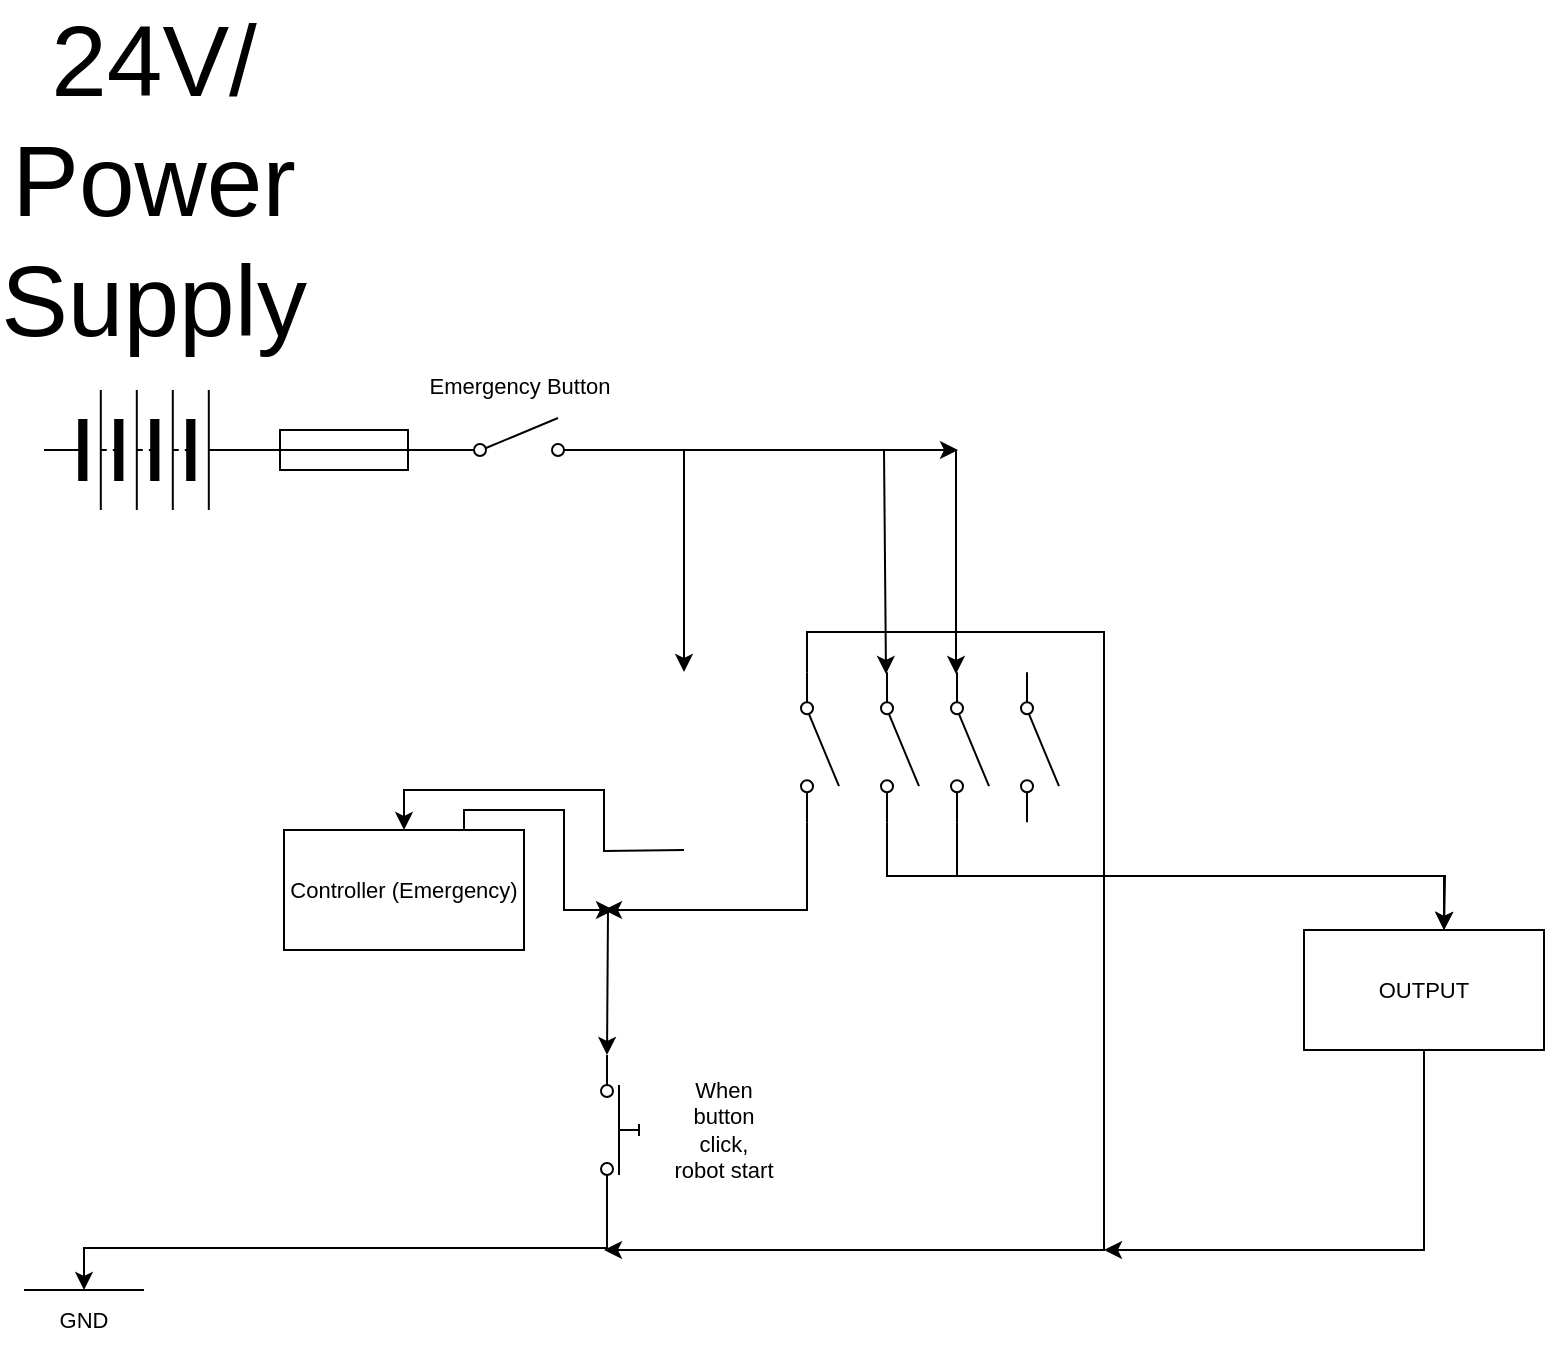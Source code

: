 <mxfile version="20.4.0" type="github">
  <diagram id="FEKaMDVxbN-FaZEXxsOO" name="第 1 页">
    <mxGraphModel dx="1422" dy="1907" grid="1" gridSize="10" guides="1" tooltips="1" connect="1" arrows="1" fold="1" page="1" pageScale="1" pageWidth="827" pageHeight="1169" math="0" shadow="0">
      <root>
        <mxCell id="0" />
        <mxCell id="1" parent="0" />
        <mxCell id="IlgkVR0ljyAEe_TqYs28-63" style="edgeStyle=orthogonalEdgeStyle;rounded=0;orthogonalLoop=1;jettySize=auto;html=1;entryX=0.5;entryY=0;entryDx=0;entryDy=0;fontSize=11;" edge="1" parent="1" target="IlgkVR0ljyAEe_TqYs28-16">
          <mxGeometry relative="1" as="geometry">
            <mxPoint x="370" y="260" as="sourcePoint" />
          </mxGeometry>
        </mxCell>
        <mxCell id="IlgkVR0ljyAEe_TqYs28-67" style="edgeStyle=orthogonalEdgeStyle;rounded=0;orthogonalLoop=1;jettySize=auto;html=1;exitX=1;exitY=0.8;exitDx=0;exitDy=0;fontSize=11;" edge="1" parent="1" source="IlgkVR0ljyAEe_TqYs28-5">
          <mxGeometry relative="1" as="geometry">
            <mxPoint x="330" y="290" as="targetPoint" />
            <Array as="points">
              <mxPoint x="432" y="290" />
            </Array>
          </mxGeometry>
        </mxCell>
        <mxCell id="IlgkVR0ljyAEe_TqYs28-2" value="" style="shape=image;verticalLabelPosition=bottom;labelBackgroundColor=default;verticalAlign=top;aspect=fixed;imageAspect=0;image=https://upload.wikimedia.org/wikipedia/commons/thumb/9/92/SPST-NO_relay_symbol.svg/1200px-SPST-NO_relay_symbol.svg.png;" vertex="1" parent="1">
          <mxGeometry x="360" y="160" width="69" height="97.24" as="geometry" />
        </mxCell>
        <mxCell id="IlgkVR0ljyAEe_TqYs28-38" style="edgeStyle=orthogonalEdgeStyle;rounded=0;orthogonalLoop=1;jettySize=auto;html=1;exitX=0;exitY=0.8;exitDx=0;exitDy=0;fontSize=11;" edge="1" parent="1" source="IlgkVR0ljyAEe_TqYs28-5">
          <mxGeometry relative="1" as="geometry">
            <mxPoint x="330" y="460" as="targetPoint" />
            <Array as="points">
              <mxPoint x="432" y="151" />
              <mxPoint x="580" y="151" />
              <mxPoint x="580" y="460" />
            </Array>
          </mxGeometry>
        </mxCell>
        <mxCell id="IlgkVR0ljyAEe_TqYs28-5" value="" style="shape=mxgraph.electrical.electro-mechanical.singleSwitch;aspect=fixed;elSwitchState=off;rotation=-90;direction=west;" vertex="1" parent="1">
          <mxGeometry x="400" y="198.62" width="75" height="20" as="geometry" />
        </mxCell>
        <mxCell id="IlgkVR0ljyAEe_TqYs28-52" style="edgeStyle=orthogonalEdgeStyle;rounded=0;orthogonalLoop=1;jettySize=auto;html=1;exitX=1;exitY=0.8;exitDx=0;exitDy=0;fontSize=11;" edge="1" parent="1" source="IlgkVR0ljyAEe_TqYs28-6">
          <mxGeometry relative="1" as="geometry">
            <mxPoint x="750" y="300" as="targetPoint" />
          </mxGeometry>
        </mxCell>
        <mxCell id="IlgkVR0ljyAEe_TqYs28-6" value="" style="shape=mxgraph.electrical.electro-mechanical.singleSwitch;aspect=fixed;elSwitchState=off;rotation=-90;direction=west;" vertex="1" parent="1">
          <mxGeometry x="440" y="198.62" width="75" height="20" as="geometry" />
        </mxCell>
        <mxCell id="IlgkVR0ljyAEe_TqYs28-53" style="edgeStyle=orthogonalEdgeStyle;rounded=0;orthogonalLoop=1;jettySize=auto;html=1;exitX=1;exitY=0.8;exitDx=0;exitDy=0;fontSize=11;" edge="1" parent="1" source="IlgkVR0ljyAEe_TqYs28-7">
          <mxGeometry relative="1" as="geometry">
            <mxPoint x="750" y="300" as="targetPoint" />
            <Array as="points">
              <mxPoint x="507" y="273" />
              <mxPoint x="750" y="273" />
            </Array>
          </mxGeometry>
        </mxCell>
        <mxCell id="IlgkVR0ljyAEe_TqYs28-7" value="" style="shape=mxgraph.electrical.electro-mechanical.singleSwitch;aspect=fixed;elSwitchState=off;rotation=-90;direction=west;" vertex="1" parent="1">
          <mxGeometry x="475" y="198.62" width="75" height="20" as="geometry" />
        </mxCell>
        <mxCell id="IlgkVR0ljyAEe_TqYs28-8" value="" style="shape=mxgraph.electrical.electro-mechanical.singleSwitch;aspect=fixed;elSwitchState=off;rotation=-90;direction=west;" vertex="1" parent="1">
          <mxGeometry x="510" y="198.62" width="75" height="20" as="geometry" />
        </mxCell>
        <mxCell id="IlgkVR0ljyAEe_TqYs28-9" value="" style="pointerEvents=1;verticalLabelPosition=bottom;shadow=0;dashed=0;align=center;html=1;verticalAlign=top;shape=mxgraph.electrical.miscellaneous.batteryStack;" vertex="1" parent="1">
          <mxGeometry x="50" y="30" width="100" height="60" as="geometry" />
        </mxCell>
        <mxCell id="IlgkVR0ljyAEe_TqYs28-10" value="&lt;font style=&quot;font-size: 50px;&quot;&gt;24V/&lt;br&gt;Power Supply&lt;/font&gt;" style="text;html=1;strokeColor=none;fillColor=none;align=center;verticalAlign=middle;whiteSpace=wrap;rounded=0;" vertex="1" parent="1">
          <mxGeometry x="50" y="-110" width="110" height="70" as="geometry" />
        </mxCell>
        <mxCell id="IlgkVR0ljyAEe_TqYs28-11" value="" style="pointerEvents=1;verticalLabelPosition=bottom;shadow=0;dashed=0;align=center;html=1;verticalAlign=top;shape=mxgraph.electrical.miscellaneous.fuse_2;fontSize=50;" vertex="1" parent="1">
          <mxGeometry x="150" y="50" width="100" height="20" as="geometry" />
        </mxCell>
        <mxCell id="IlgkVR0ljyAEe_TqYs28-15" value="&lt;font style=&quot;font-size: 11px;&quot;&gt;Emergency Button&lt;/font&gt;" style="text;html=1;strokeColor=none;fillColor=none;align=center;verticalAlign=middle;whiteSpace=wrap;rounded=0;fontSize=49;" vertex="1" parent="1">
          <mxGeometry x="231.5" y="10" width="112" height="10" as="geometry" />
        </mxCell>
        <mxCell id="IlgkVR0ljyAEe_TqYs28-65" style="edgeStyle=orthogonalEdgeStyle;rounded=0;orthogonalLoop=1;jettySize=auto;html=1;exitX=0.75;exitY=0;exitDx=0;exitDy=0;fontSize=11;" edge="1" parent="1" source="IlgkVR0ljyAEe_TqYs28-16">
          <mxGeometry relative="1" as="geometry">
            <mxPoint x="335" y="290" as="targetPoint" />
            <Array as="points">
              <mxPoint x="260" y="240" />
              <mxPoint x="310" y="240" />
              <mxPoint x="310" y="290" />
            </Array>
          </mxGeometry>
        </mxCell>
        <mxCell id="IlgkVR0ljyAEe_TqYs28-16" value="Controller (Emergency)" style="rounded=0;whiteSpace=wrap;html=1;fontSize=11;" vertex="1" parent="1">
          <mxGeometry x="170" y="250" width="120" height="60" as="geometry" />
        </mxCell>
        <mxCell id="IlgkVR0ljyAEe_TqYs28-22" value="" style="endArrow=none;html=1;rounded=0;fontSize=11;startArrow=none;" edge="1" parent="1" source="IlgkVR0ljyAEe_TqYs28-23">
          <mxGeometry width="50" height="50" relative="1" as="geometry">
            <mxPoint x="40" y="480" as="sourcePoint" />
            <mxPoint x="100" y="480" as="targetPoint" />
          </mxGeometry>
        </mxCell>
        <mxCell id="IlgkVR0ljyAEe_TqYs28-23" value="GND" style="text;html=1;strokeColor=none;fillColor=none;align=center;verticalAlign=middle;whiteSpace=wrap;rounded=0;fontSize=11;" vertex="1" parent="1">
          <mxGeometry x="40" y="480" width="60" height="30" as="geometry" />
        </mxCell>
        <mxCell id="IlgkVR0ljyAEe_TqYs28-24" value="" style="endArrow=none;html=1;rounded=0;fontSize=11;" edge="1" parent="1" target="IlgkVR0ljyAEe_TqYs28-23">
          <mxGeometry width="50" height="50" relative="1" as="geometry">
            <mxPoint x="40" y="480.0" as="sourcePoint" />
            <mxPoint x="100" y="480.0" as="targetPoint" />
          </mxGeometry>
        </mxCell>
        <mxCell id="IlgkVR0ljyAEe_TqYs28-25" value="" style="endArrow=none;html=1;rounded=0;fontSize=11;" edge="1" parent="1">
          <mxGeometry width="50" height="50" relative="1" as="geometry">
            <mxPoint x="40" y="480" as="sourcePoint" />
            <mxPoint x="100" y="480" as="targetPoint" />
          </mxGeometry>
        </mxCell>
        <mxCell id="IlgkVR0ljyAEe_TqYs28-27" style="edgeStyle=orthogonalEdgeStyle;rounded=0;orthogonalLoop=1;jettySize=auto;html=1;exitX=1;exitY=0.8;exitDx=0;exitDy=0;fontSize=11;" edge="1" parent="1" source="IlgkVR0ljyAEe_TqYs28-26">
          <mxGeometry relative="1" as="geometry">
            <mxPoint x="70" y="480.0" as="targetPoint" />
            <Array as="points">
              <mxPoint x="332" y="459" />
              <mxPoint x="70" y="459" />
            </Array>
          </mxGeometry>
        </mxCell>
        <mxCell id="IlgkVR0ljyAEe_TqYs28-26" value="" style="shape=mxgraph.electrical.electro-mechanical.pushbutton;aspect=fixed;elSwitchState=off;fontSize=11;rotation=90;" vertex="1" parent="1">
          <mxGeometry x="300" y="390" width="75" height="20" as="geometry" />
        </mxCell>
        <mxCell id="IlgkVR0ljyAEe_TqYs28-40" value="" style="endArrow=classic;html=1;rounded=0;fontSize=11;" edge="1" parent="1">
          <mxGeometry width="50" height="50" relative="1" as="geometry">
            <mxPoint x="470" y="60" as="sourcePoint" />
            <mxPoint x="471" y="172" as="targetPoint" />
          </mxGeometry>
        </mxCell>
        <mxCell id="IlgkVR0ljyAEe_TqYs28-43" value="" style="endArrow=classic;html=1;rounded=0;fontSize=11;" edge="1" parent="1">
          <mxGeometry width="50" height="50" relative="1" as="geometry">
            <mxPoint x="506" y="60" as="sourcePoint" />
            <mxPoint x="506" y="172" as="targetPoint" />
          </mxGeometry>
        </mxCell>
        <mxCell id="IlgkVR0ljyAEe_TqYs28-44" value="When button click,&lt;br&gt;robot start" style="text;html=1;strokeColor=none;fillColor=none;align=center;verticalAlign=middle;whiteSpace=wrap;rounded=0;fontSize=11;" vertex="1" parent="1">
          <mxGeometry x="360" y="385" width="60" height="30" as="geometry" />
        </mxCell>
        <mxCell id="IlgkVR0ljyAEe_TqYs28-60" style="edgeStyle=orthogonalEdgeStyle;rounded=0;orthogonalLoop=1;jettySize=auto;html=1;exitX=0.5;exitY=1;exitDx=0;exitDy=0;fontSize=11;" edge="1" parent="1" source="IlgkVR0ljyAEe_TqYs28-55">
          <mxGeometry relative="1" as="geometry">
            <mxPoint x="580" y="460" as="targetPoint" />
            <Array as="points">
              <mxPoint x="740" y="460" />
            </Array>
          </mxGeometry>
        </mxCell>
        <mxCell id="IlgkVR0ljyAEe_TqYs28-55" value="OUTPUT" style="rounded=0;whiteSpace=wrap;html=1;fontSize=11;" vertex="1" parent="1">
          <mxGeometry x="680" y="300" width="120" height="60" as="geometry" />
        </mxCell>
        <mxCell id="IlgkVR0ljyAEe_TqYs28-62" value="" style="endArrow=classic;html=1;rounded=0;fontSize=11;" edge="1" parent="1">
          <mxGeometry width="50" height="50" relative="1" as="geometry">
            <mxPoint x="370" y="60" as="sourcePoint" />
            <mxPoint x="370" y="171" as="targetPoint" />
          </mxGeometry>
        </mxCell>
        <mxCell id="IlgkVR0ljyAEe_TqYs28-64" value="" style="endArrow=classic;html=1;rounded=0;fontSize=11;entryX=0;entryY=0.8;entryDx=0;entryDy=0;" edge="1" parent="1" target="IlgkVR0ljyAEe_TqYs28-26">
          <mxGeometry width="50" height="50" relative="1" as="geometry">
            <mxPoint x="332" y="290" as="sourcePoint" />
            <mxPoint x="260" y="360" as="targetPoint" />
          </mxGeometry>
        </mxCell>
        <mxCell id="IlgkVR0ljyAEe_TqYs28-69" style="edgeStyle=orthogonalEdgeStyle;rounded=0;orthogonalLoop=1;jettySize=auto;html=1;exitX=1;exitY=0.8;exitDx=0;exitDy=0;fontSize=11;" edge="1" parent="1" source="IlgkVR0ljyAEe_TqYs28-68">
          <mxGeometry relative="1" as="geometry">
            <mxPoint x="507" y="60" as="targetPoint" />
          </mxGeometry>
        </mxCell>
        <mxCell id="IlgkVR0ljyAEe_TqYs28-68" value="" style="shape=mxgraph.electrical.electro-mechanical.singleSwitch;aspect=fixed;elSwitchState=off;fontSize=11;" vertex="1" parent="1">
          <mxGeometry x="250" y="44" width="75" height="20" as="geometry" />
        </mxCell>
      </root>
    </mxGraphModel>
  </diagram>
</mxfile>
